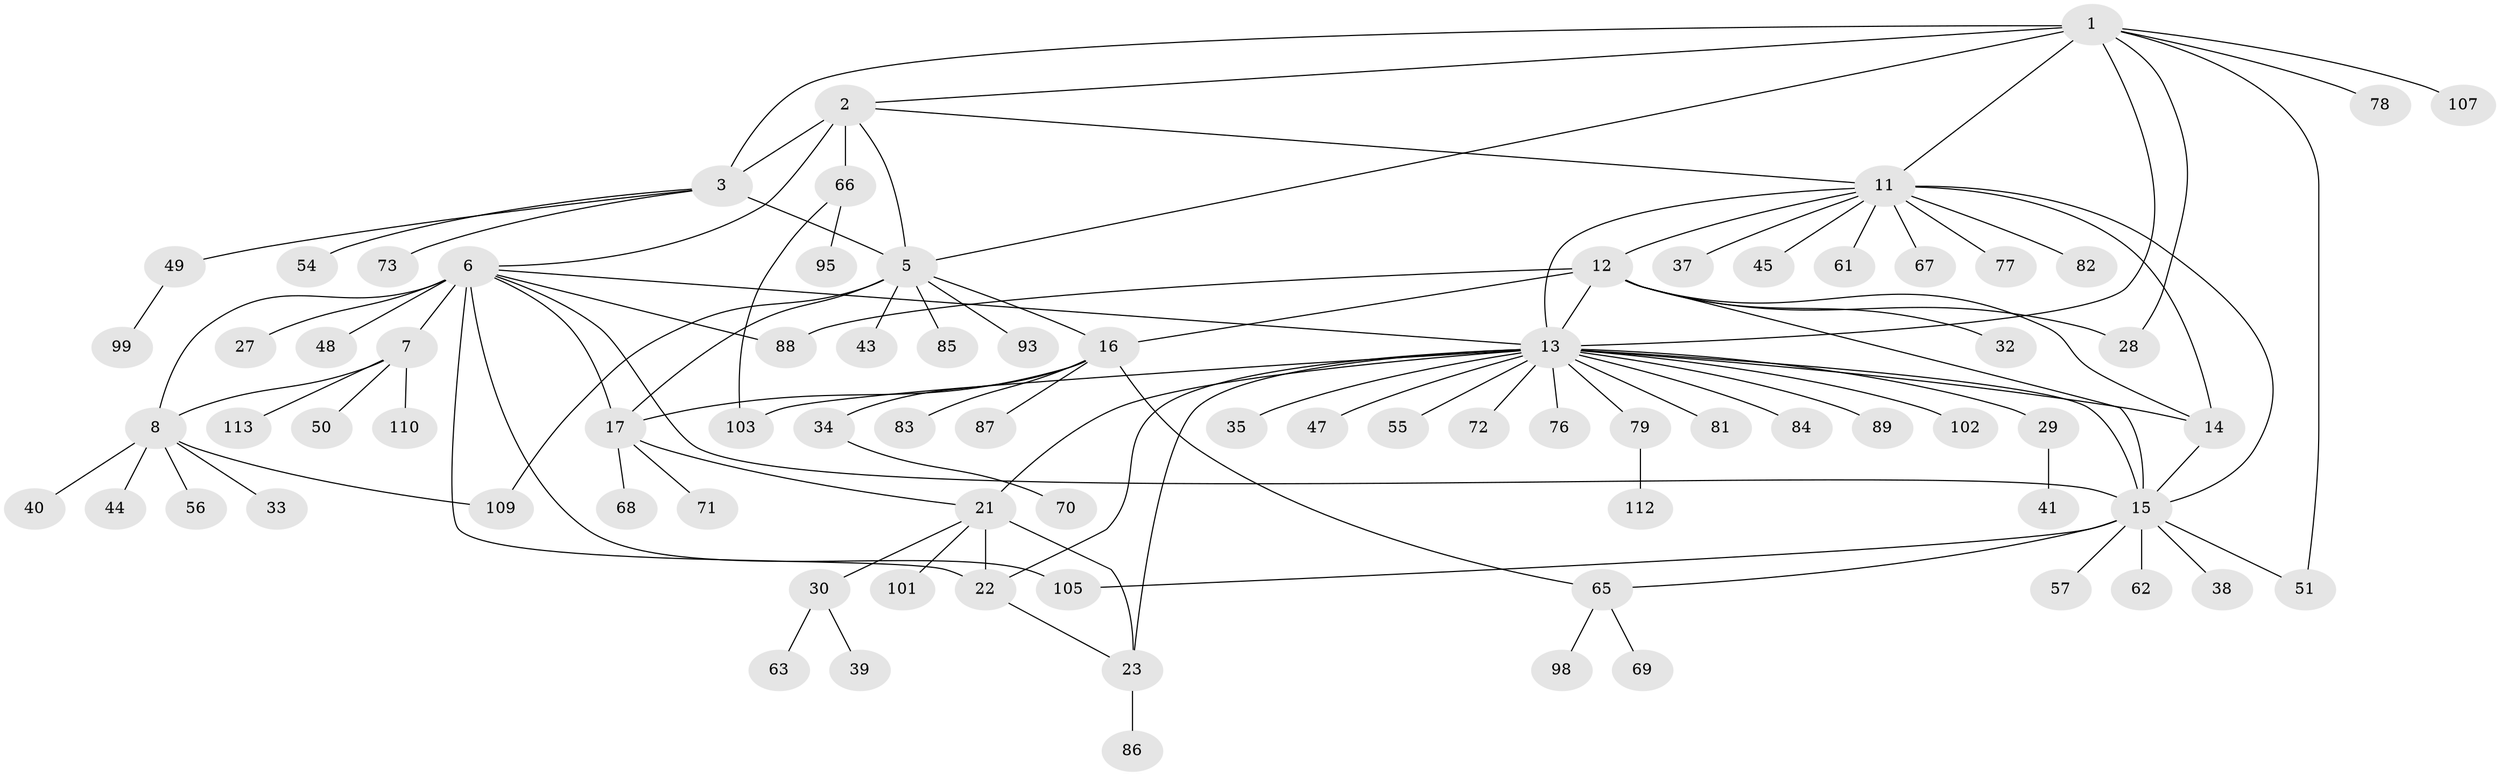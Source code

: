 // original degree distribution, {10: 0.017699115044247787, 6: 0.061946902654867256, 7: 0.017699115044247787, 4: 0.017699115044247787, 8: 0.017699115044247787, 5: 0.05309734513274336, 9: 0.017699115044247787, 13: 0.017699115044247787, 11: 0.008849557522123894, 12: 0.008849557522123894, 3: 0.017699115044247787, 2: 0.23893805309734514, 1: 0.504424778761062}
// Generated by graph-tools (version 1.1) at 2025/11/02/27/25 16:11:37]
// undirected, 80 vertices, 108 edges
graph export_dot {
graph [start="1"]
  node [color=gray90,style=filled];
  1 [super="+42"];
  2 [super="+26"];
  3 [super="+4"];
  5 [super="+18"];
  6 [super="+9"];
  7 [super="+10"];
  8 [super="+53"];
  11 [super="+59"];
  12 [super="+46"];
  13 [super="+25"];
  14 [super="+31"];
  15 [super="+36"];
  16 [super="+20"];
  17 [super="+19"];
  21 [super="+24"];
  22 [super="+108"];
  23 [super="+80"];
  27 [super="+52"];
  28;
  29;
  30 [super="+92"];
  32;
  33;
  34;
  35 [super="+58"];
  37;
  38 [super="+94"];
  39 [super="+64"];
  40;
  41 [super="+60"];
  43;
  44;
  45;
  47;
  48;
  49;
  50 [super="+97"];
  51 [super="+106"];
  54;
  55;
  56;
  57;
  61;
  62 [super="+75"];
  63;
  65 [super="+104"];
  66 [super="+90"];
  67;
  68 [super="+91"];
  69;
  70 [super="+74"];
  71;
  72;
  73;
  76;
  77;
  78;
  79 [super="+100"];
  81 [super="+111"];
  82;
  83;
  84;
  85;
  86;
  87;
  88;
  89 [super="+96"];
  93;
  95;
  98;
  99;
  101;
  102;
  103;
  105;
  107;
  109;
  110;
  112;
  113;
  1 -- 2;
  1 -- 3 [weight=2];
  1 -- 5;
  1 -- 11;
  1 -- 28;
  1 -- 78;
  1 -- 107;
  1 -- 13;
  1 -- 51;
  2 -- 3 [weight=2];
  2 -- 5;
  2 -- 6;
  2 -- 11;
  2 -- 66;
  3 -- 5 [weight=2];
  3 -- 49;
  3 -- 54;
  3 -- 73;
  5 -- 85;
  5 -- 16 [weight=2];
  5 -- 17 [weight=2];
  5 -- 93;
  5 -- 43;
  5 -- 109;
  6 -- 7 [weight=4];
  6 -- 8 [weight=2];
  6 -- 27;
  6 -- 48;
  6 -- 13;
  6 -- 105;
  6 -- 15;
  6 -- 88;
  6 -- 17;
  6 -- 22;
  7 -- 8 [weight=2];
  7 -- 110;
  7 -- 113;
  7 -- 50;
  8 -- 33;
  8 -- 40;
  8 -- 44;
  8 -- 56;
  8 -- 109;
  11 -- 12;
  11 -- 13;
  11 -- 14;
  11 -- 15;
  11 -- 37;
  11 -- 45;
  11 -- 61;
  11 -- 67;
  11 -- 77;
  11 -- 82;
  12 -- 13;
  12 -- 14;
  12 -- 15;
  12 -- 28;
  12 -- 32;
  12 -- 88;
  12 -- 16;
  13 -- 14;
  13 -- 15;
  13 -- 29;
  13 -- 35;
  13 -- 72;
  13 -- 76;
  13 -- 84;
  13 -- 89;
  13 -- 102;
  13 -- 103;
  13 -- 79;
  13 -- 47;
  13 -- 81;
  13 -- 21 [weight=2];
  13 -- 22;
  13 -- 23;
  13 -- 55;
  14 -- 15;
  15 -- 38;
  15 -- 57;
  15 -- 62;
  15 -- 65;
  15 -- 105;
  15 -- 51;
  16 -- 17 [weight=4];
  16 -- 65;
  16 -- 83;
  16 -- 87;
  16 -- 34;
  17 -- 68;
  17 -- 71;
  17 -- 21;
  21 -- 22 [weight=2];
  21 -- 23 [weight=2];
  21 -- 30;
  21 -- 101;
  22 -- 23;
  23 -- 86;
  29 -- 41;
  30 -- 39;
  30 -- 63;
  34 -- 70;
  49 -- 99;
  65 -- 69;
  65 -- 98;
  66 -- 103;
  66 -- 95;
  79 -- 112;
}
